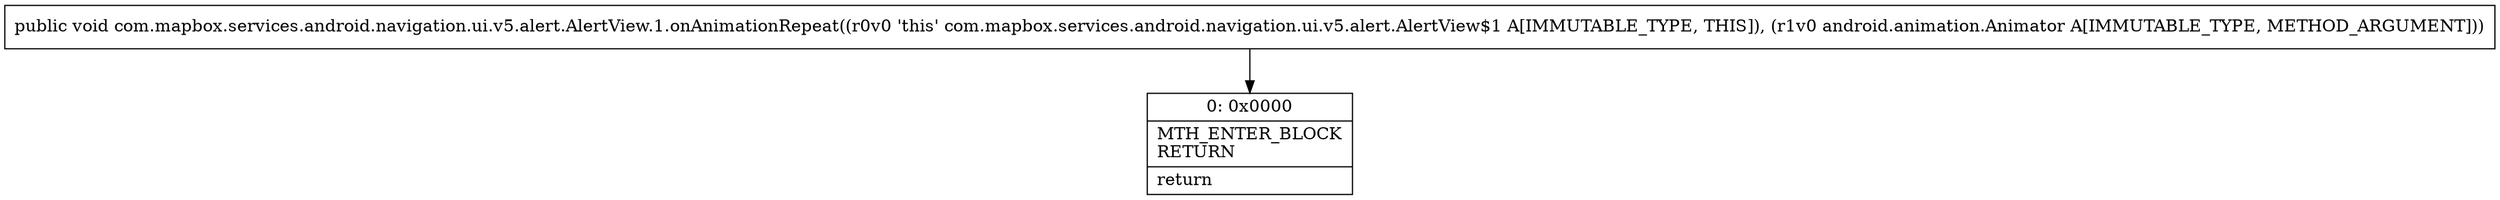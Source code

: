 digraph "CFG forcom.mapbox.services.android.navigation.ui.v5.alert.AlertView.1.onAnimationRepeat(Landroid\/animation\/Animator;)V" {
Node_0 [shape=record,label="{0\:\ 0x0000|MTH_ENTER_BLOCK\lRETURN\l|return\l}"];
MethodNode[shape=record,label="{public void com.mapbox.services.android.navigation.ui.v5.alert.AlertView.1.onAnimationRepeat((r0v0 'this' com.mapbox.services.android.navigation.ui.v5.alert.AlertView$1 A[IMMUTABLE_TYPE, THIS]), (r1v0 android.animation.Animator A[IMMUTABLE_TYPE, METHOD_ARGUMENT])) }"];
MethodNode -> Node_0;
}


